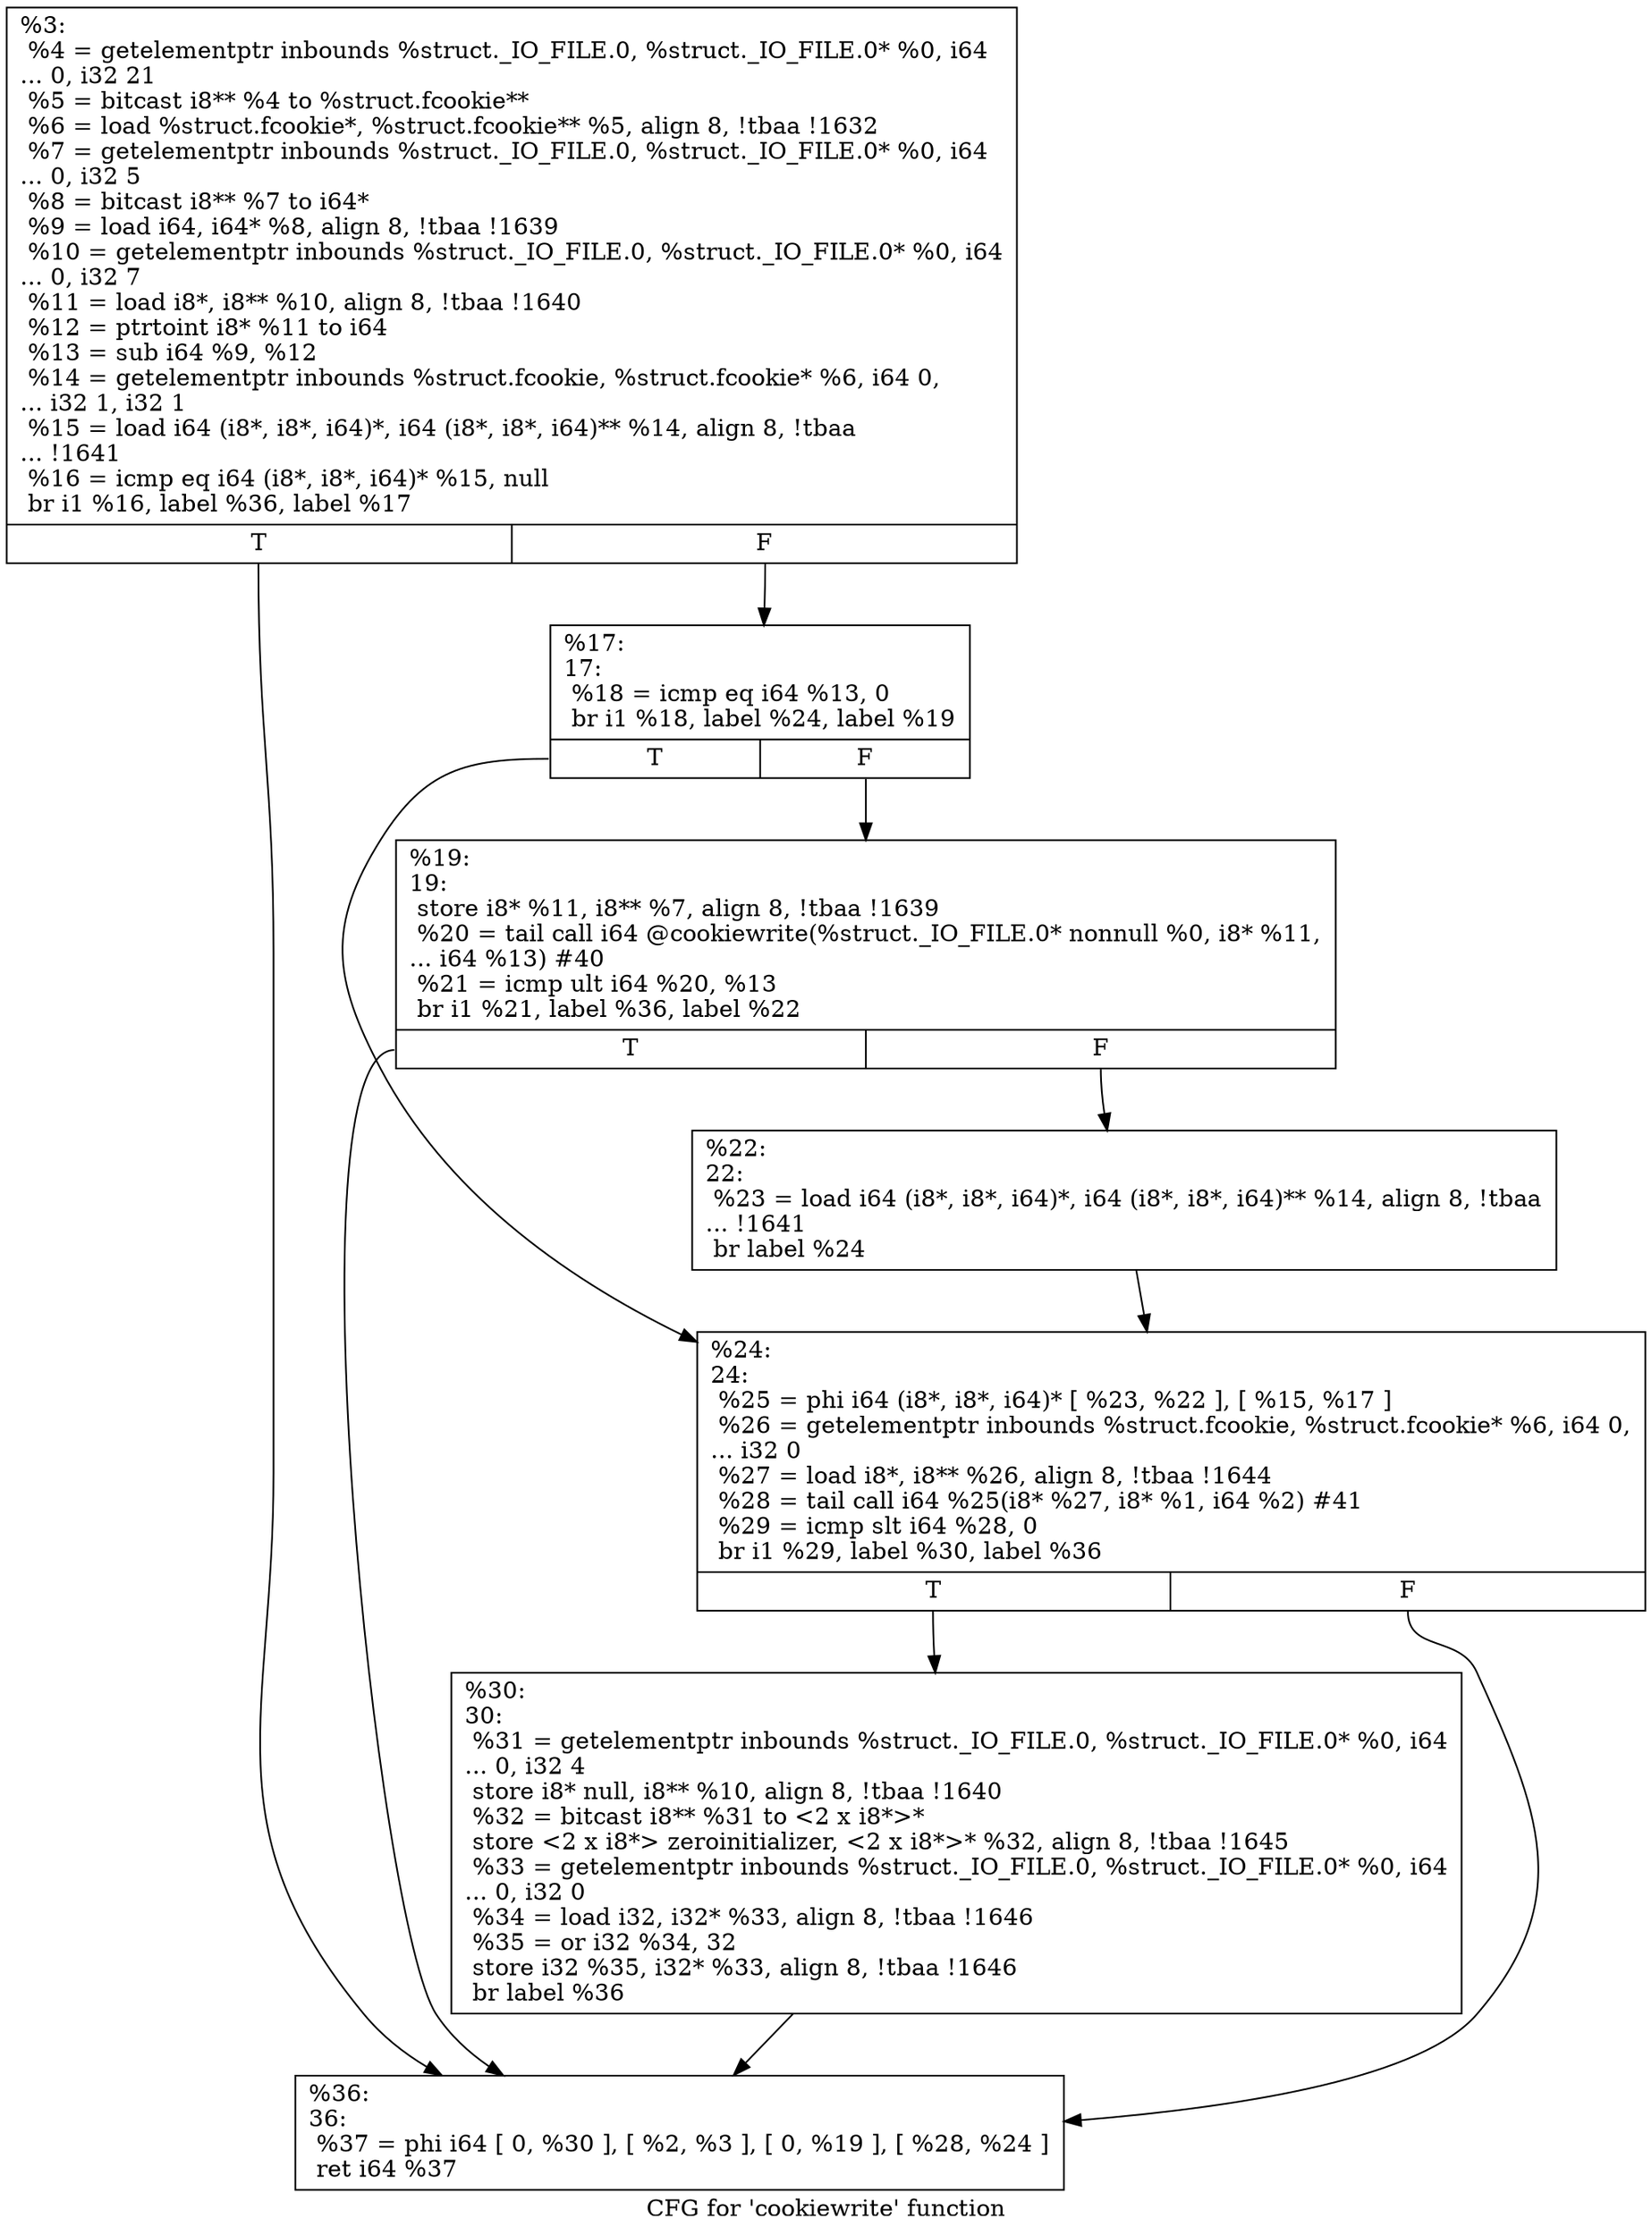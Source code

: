 digraph "CFG for 'cookiewrite' function" {
	label="CFG for 'cookiewrite' function";

	Node0x1d73820 [shape=record,label="{%3:\l  %4 = getelementptr inbounds %struct._IO_FILE.0, %struct._IO_FILE.0* %0, i64\l... 0, i32 21\l  %5 = bitcast i8** %4 to %struct.fcookie**\l  %6 = load %struct.fcookie*, %struct.fcookie** %5, align 8, !tbaa !1632\l  %7 = getelementptr inbounds %struct._IO_FILE.0, %struct._IO_FILE.0* %0, i64\l... 0, i32 5\l  %8 = bitcast i8** %7 to i64*\l  %9 = load i64, i64* %8, align 8, !tbaa !1639\l  %10 = getelementptr inbounds %struct._IO_FILE.0, %struct._IO_FILE.0* %0, i64\l... 0, i32 7\l  %11 = load i8*, i8** %10, align 8, !tbaa !1640\l  %12 = ptrtoint i8* %11 to i64\l  %13 = sub i64 %9, %12\l  %14 = getelementptr inbounds %struct.fcookie, %struct.fcookie* %6, i64 0,\l... i32 1, i32 1\l  %15 = load i64 (i8*, i8*, i64)*, i64 (i8*, i8*, i64)** %14, align 8, !tbaa\l... !1641\l  %16 = icmp eq i64 (i8*, i8*, i64)* %15, null\l  br i1 %16, label %36, label %17\l|{<s0>T|<s1>F}}"];
	Node0x1d73820:s0 -> Node0x1d73ac0;
	Node0x1d73820:s1 -> Node0x1d73930;
	Node0x1d73930 [shape=record,label="{%17:\l17:                                               \l  %18 = icmp eq i64 %13, 0\l  br i1 %18, label %24, label %19\l|{<s0>T|<s1>F}}"];
	Node0x1d73930:s0 -> Node0x1d73a20;
	Node0x1d73930:s1 -> Node0x1d73980;
	Node0x1d73980 [shape=record,label="{%19:\l19:                                               \l  store i8* %11, i8** %7, align 8, !tbaa !1639\l  %20 = tail call i64 @cookiewrite(%struct._IO_FILE.0* nonnull %0, i8* %11,\l... i64 %13) #40\l  %21 = icmp ult i64 %20, %13\l  br i1 %21, label %36, label %22\l|{<s0>T|<s1>F}}"];
	Node0x1d73980:s0 -> Node0x1d73ac0;
	Node0x1d73980:s1 -> Node0x1d739d0;
	Node0x1d739d0 [shape=record,label="{%22:\l22:                                               \l  %23 = load i64 (i8*, i8*, i64)*, i64 (i8*, i8*, i64)** %14, align 8, !tbaa\l... !1641\l  br label %24\l}"];
	Node0x1d739d0 -> Node0x1d73a20;
	Node0x1d73a20 [shape=record,label="{%24:\l24:                                               \l  %25 = phi i64 (i8*, i8*, i64)* [ %23, %22 ], [ %15, %17 ]\l  %26 = getelementptr inbounds %struct.fcookie, %struct.fcookie* %6, i64 0,\l... i32 0\l  %27 = load i8*, i8** %26, align 8, !tbaa !1644\l  %28 = tail call i64 %25(i8* %27, i8* %1, i64 %2) #41\l  %29 = icmp slt i64 %28, 0\l  br i1 %29, label %30, label %36\l|{<s0>T|<s1>F}}"];
	Node0x1d73a20:s0 -> Node0x1d73a70;
	Node0x1d73a20:s1 -> Node0x1d73ac0;
	Node0x1d73a70 [shape=record,label="{%30:\l30:                                               \l  %31 = getelementptr inbounds %struct._IO_FILE.0, %struct._IO_FILE.0* %0, i64\l... 0, i32 4\l  store i8* null, i8** %10, align 8, !tbaa !1640\l  %32 = bitcast i8** %31 to \<2 x i8*\>*\l  store \<2 x i8*\> zeroinitializer, \<2 x i8*\>* %32, align 8, !tbaa !1645\l  %33 = getelementptr inbounds %struct._IO_FILE.0, %struct._IO_FILE.0* %0, i64\l... 0, i32 0\l  %34 = load i32, i32* %33, align 8, !tbaa !1646\l  %35 = or i32 %34, 32\l  store i32 %35, i32* %33, align 8, !tbaa !1646\l  br label %36\l}"];
	Node0x1d73a70 -> Node0x1d73ac0;
	Node0x1d73ac0 [shape=record,label="{%36:\l36:                                               \l  %37 = phi i64 [ 0, %30 ], [ %2, %3 ], [ 0, %19 ], [ %28, %24 ]\l  ret i64 %37\l}"];
}
